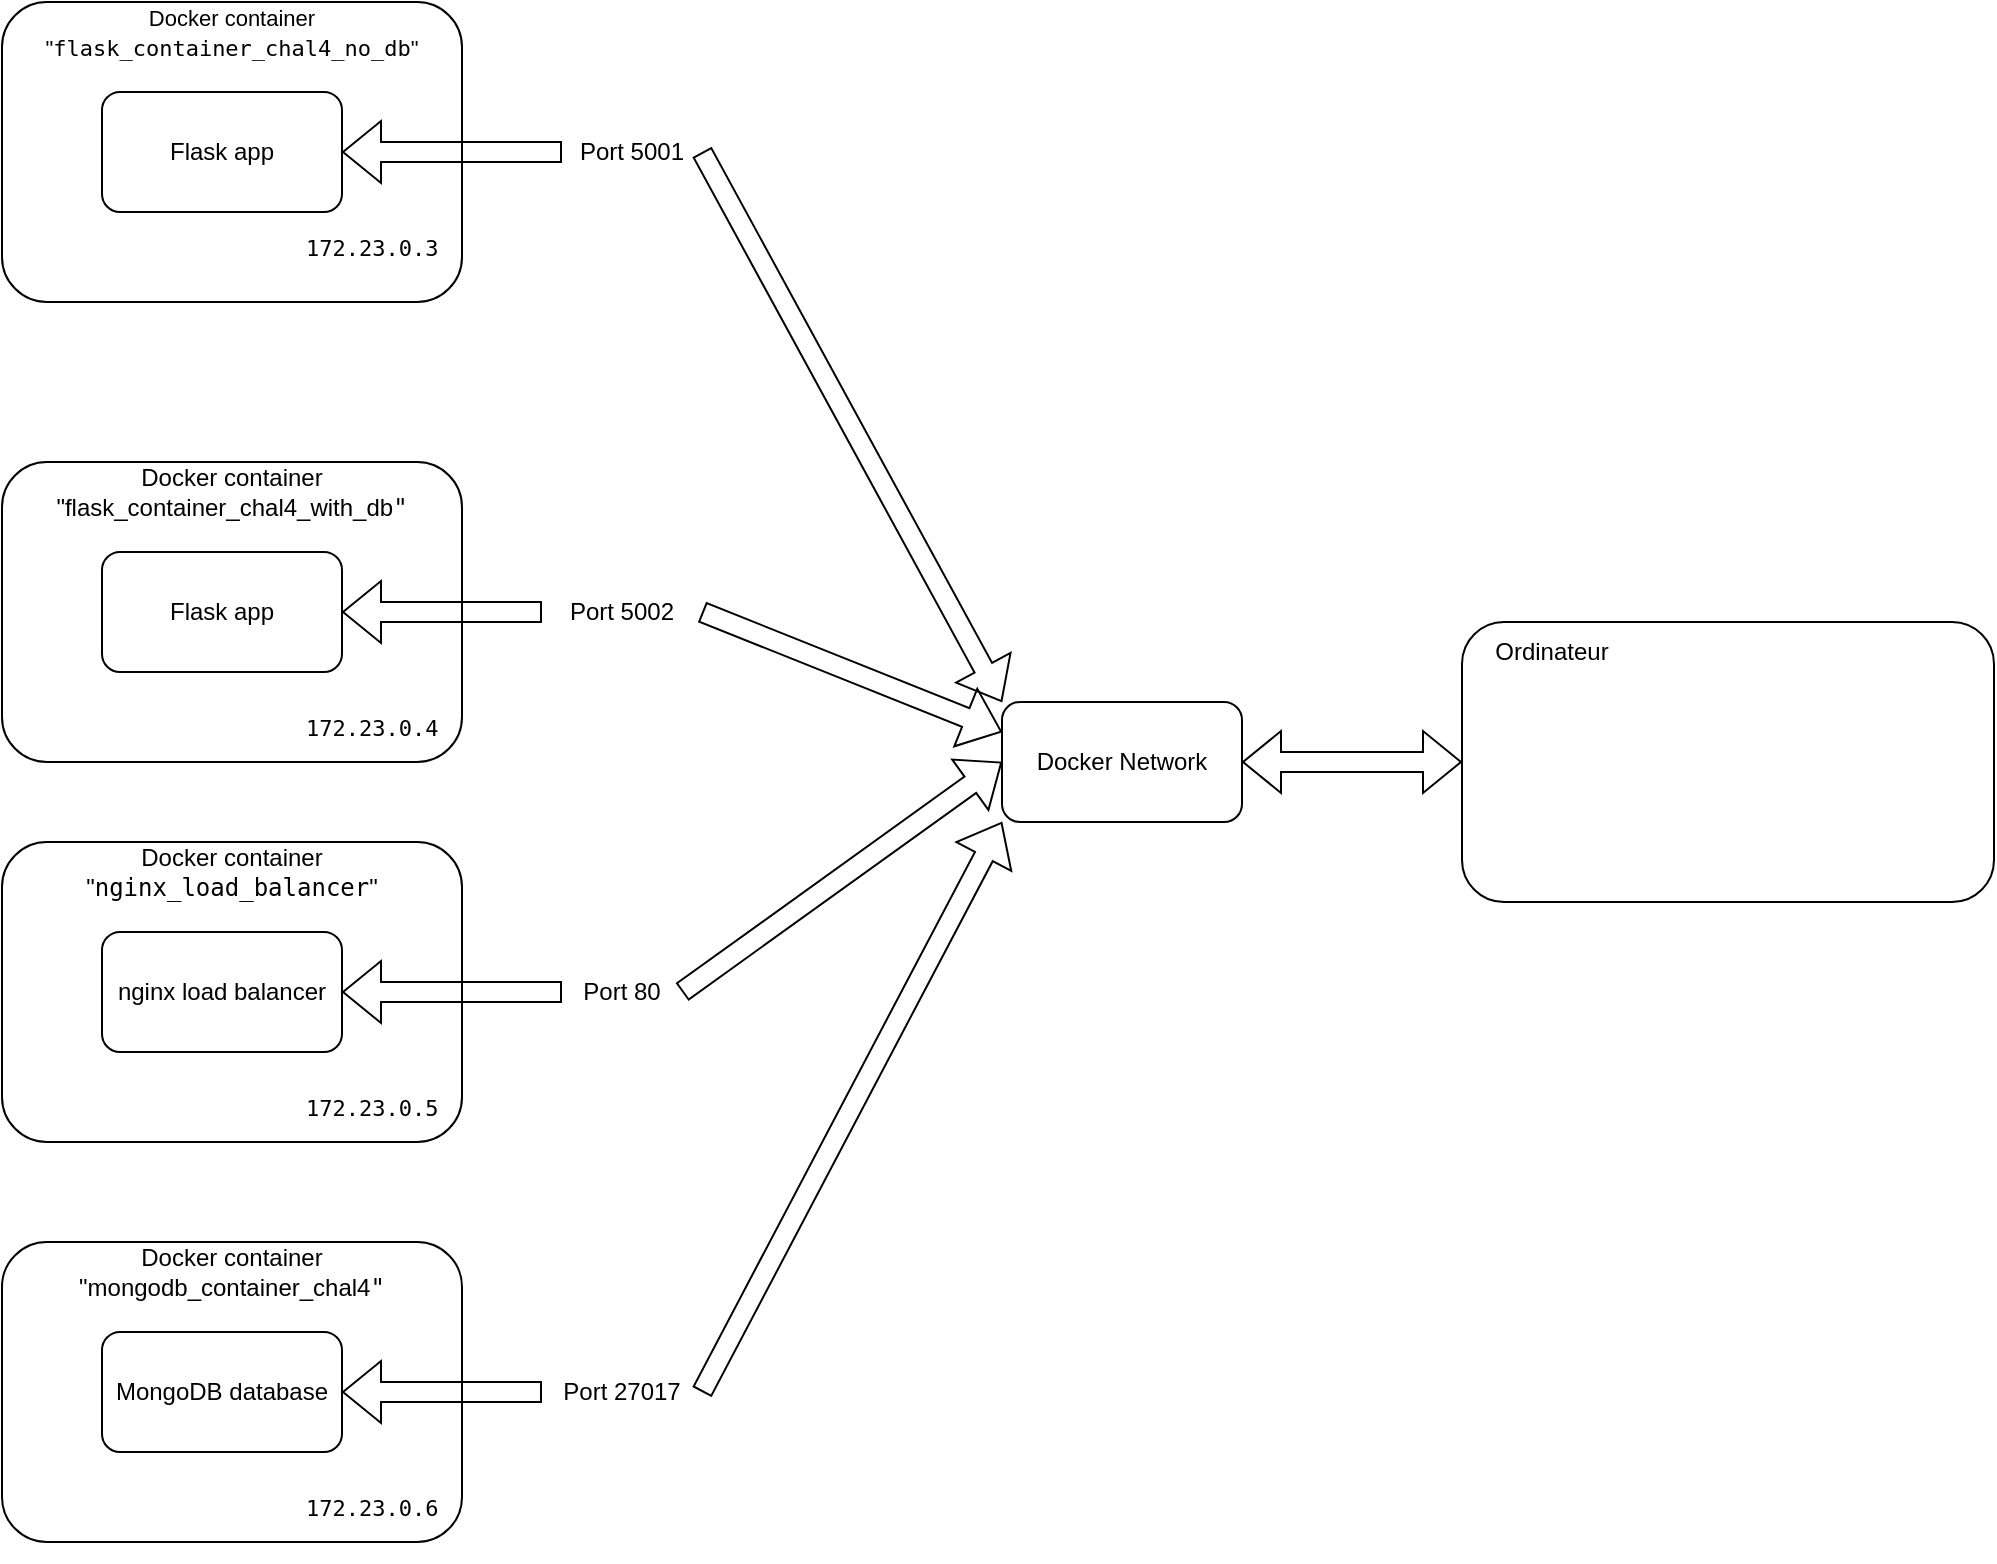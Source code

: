 <mxfile version="20.4.0" type="device"><diagram id="OvAZLeVrkBpRpsZLq1O3" name="Page-1"><mxGraphModel dx="1673" dy="929" grid="1" gridSize="10" guides="1" tooltips="1" connect="1" arrows="1" fold="1" page="1" pageScale="1" pageWidth="827" pageHeight="1169" math="0" shadow="0"><root><mxCell id="0"/><mxCell id="1" parent="0"/><mxCell id="QZb4LruDhkSxscPUbH-3-3" value="" style="rounded=1;whiteSpace=wrap;html=1;" parent="1" vertex="1"><mxGeometry x="50" y="130" width="230" height="150" as="geometry"/></mxCell><mxCell id="QZb4LruDhkSxscPUbH-3-2" value="&lt;font style=&quot;font-size: 11px;&quot;&gt;Docker container&lt;br&gt;&quot;&lt;span style=&quot;font-family: monospace;&quot;&gt;&lt;span style=&quot;background-color: rgb(255, 255, 255);&quot;&gt;flask_container_chal4_no_db&lt;/span&gt;&lt;/span&gt;&quot;&lt;/font&gt;" style="text;html=1;strokeColor=none;fillColor=none;align=center;verticalAlign=middle;whiteSpace=wrap;rounded=0;" parent="1" vertex="1"><mxGeometry x="110" y="130" width="110" height="30" as="geometry"/></mxCell><mxCell id="QZb4LruDhkSxscPUbH-3-4" value="Flask app" style="rounded=1;whiteSpace=wrap;html=1;" parent="1" vertex="1"><mxGeometry x="100" y="175" width="120" height="60" as="geometry"/></mxCell><mxCell id="QZb4LruDhkSxscPUbH-3-5" value="" style="rounded=1;whiteSpace=wrap;html=1;" parent="1" vertex="1"><mxGeometry x="780" y="440" width="266" height="140" as="geometry"/></mxCell><mxCell id="QZb4LruDhkSxscPUbH-3-6" value="Ordinateur" style="text;html=1;strokeColor=none;fillColor=none;align=center;verticalAlign=middle;whiteSpace=wrap;rounded=0;" parent="1" vertex="1"><mxGeometry x="790" y="440" width="70" height="30" as="geometry"/></mxCell><mxCell id="QZb4LruDhkSxscPUbH-3-7" value="" style="shape=flexArrow;endArrow=classic;startArrow=none;html=1;rounded=0;exitX=1;exitY=0.5;exitDx=0;exitDy=0;entryX=0;entryY=0;entryDx=0;entryDy=0;endSize=6;startSize=6;" parent="1" source="QZb4LruDhkSxscPUbH-3-8" target="QZb4LruDhkSxscPUbH-3-15" edge="1"><mxGeometry width="100" height="100" relative="1" as="geometry"><mxPoint x="350" y="220" as="sourcePoint"/><mxPoint x="540" y="280" as="targetPoint"/></mxGeometry></mxCell><mxCell id="QZb4LruDhkSxscPUbH-3-8" value="Port 5001" style="text;html=1;strokeColor=none;fillColor=none;align=center;verticalAlign=middle;whiteSpace=wrap;rounded=0;" parent="1" vertex="1"><mxGeometry x="330" y="190" width="70" height="30" as="geometry"/></mxCell><mxCell id="QZb4LruDhkSxscPUbH-3-9" value="" style="shape=flexArrow;endArrow=none;startArrow=classic;html=1;rounded=0;exitX=1;exitY=0.5;exitDx=0;exitDy=0;entryX=0;entryY=0.5;entryDx=0;entryDy=0;" parent="1" source="QZb4LruDhkSxscPUbH-3-4" target="QZb4LruDhkSxscPUbH-3-8" edge="1"><mxGeometry width="100" height="100" relative="1" as="geometry"><mxPoint x="220" y="255" as="sourcePoint"/><mxPoint x="404" y="255" as="targetPoint"/></mxGeometry></mxCell><mxCell id="QZb4LruDhkSxscPUbH-3-12" value="" style="rounded=1;whiteSpace=wrap;html=1;" parent="1" vertex="1"><mxGeometry x="50" y="360" width="230" height="150" as="geometry"/></mxCell><mxCell id="QZb4LruDhkSxscPUbH-3-13" value="Flask app" style="rounded=1;whiteSpace=wrap;html=1;" parent="1" vertex="1"><mxGeometry x="100" y="405" width="120" height="60" as="geometry"/></mxCell><mxCell id="QZb4LruDhkSxscPUbH-3-14" value="Docker container &quot;flask_container_chal4_with_db&lt;span style=&quot;font-family:monospace&quot;&gt;&lt;span style=&quot;background-color: rgb(255, 255, 255);&quot;&gt;&quot;&lt;/span&gt;&lt;br&gt;&lt;/span&gt;" style="text;html=1;strokeColor=none;fillColor=none;align=center;verticalAlign=middle;whiteSpace=wrap;rounded=0;" parent="1" vertex="1"><mxGeometry x="85" y="360" width="160" height="30" as="geometry"/></mxCell><mxCell id="QZb4LruDhkSxscPUbH-3-15" value="Docker Network" style="rounded=1;whiteSpace=wrap;html=1;" parent="1" vertex="1"><mxGeometry x="550" y="480" width="120" height="60" as="geometry"/></mxCell><mxCell id="QZb4LruDhkSxscPUbH-3-18" value="" style="shape=flexArrow;endArrow=classic;startArrow=none;html=1;rounded=0;exitX=1;exitY=0.5;exitDx=0;exitDy=0;entryX=0;entryY=0.25;entryDx=0;entryDy=0;" parent="1" source="QZb4LruDhkSxscPUbH-3-16" target="QZb4LruDhkSxscPUbH-3-15" edge="1"><mxGeometry width="100" height="100" relative="1" as="geometry"><mxPoint x="300" y="380" as="sourcePoint"/><mxPoint x="540" y="280" as="targetPoint"/></mxGeometry></mxCell><mxCell id="QZb4LruDhkSxscPUbH-3-16" value="Port 5002" style="text;html=1;strokeColor=none;fillColor=none;align=center;verticalAlign=middle;whiteSpace=wrap;rounded=0;" parent="1" vertex="1"><mxGeometry x="320" y="420" width="80" height="30" as="geometry"/></mxCell><mxCell id="QZb4LruDhkSxscPUbH-3-19" value="" style="shape=flexArrow;endArrow=none;startArrow=classic;html=1;rounded=0;exitX=1;exitY=0.5;exitDx=0;exitDy=0;entryX=0;entryY=0.5;entryDx=0;entryDy=0;" parent="1" source="QZb4LruDhkSxscPUbH-3-13" target="QZb4LruDhkSxscPUbH-3-16" edge="1"><mxGeometry width="100" height="100" relative="1" as="geometry"><mxPoint x="220" y="355" as="sourcePoint"/><mxPoint x="480" y="280" as="targetPoint"/></mxGeometry></mxCell><mxCell id="QZb4LruDhkSxscPUbH-3-20" value="" style="shape=flexArrow;endArrow=classic;startArrow=classic;html=1;rounded=0;entryX=0;entryY=0.5;entryDx=0;entryDy=0;exitX=1;exitY=0.5;exitDx=0;exitDy=0;" parent="1" source="QZb4LruDhkSxscPUbH-3-15" target="QZb4LruDhkSxscPUbH-3-5" edge="1"><mxGeometry width="100" height="100" relative="1" as="geometry"><mxPoint x="310" y="610" as="sourcePoint"/><mxPoint x="410" y="510" as="targetPoint"/></mxGeometry></mxCell><mxCell id="hLTfQiP5Dwc-c_Y_wU-C-1" value="" style="rounded=1;whiteSpace=wrap;html=1;" vertex="1" parent="1"><mxGeometry x="50" y="550" width="230" height="150" as="geometry"/></mxCell><mxCell id="hLTfQiP5Dwc-c_Y_wU-C-2" value="Docker container&lt;br&gt;&quot;&lt;span style=&quot;font-family:monospace&quot;&gt;&lt;span style=&quot;background-color: rgb(255, 255, 255);&quot;&gt;nginx_load_balancer&lt;/span&gt;&lt;/span&gt;&lt;span style=&quot;background-color: initial;&quot;&gt;&quot;&lt;/span&gt;" style="text;html=1;strokeColor=none;fillColor=none;align=center;verticalAlign=middle;whiteSpace=wrap;rounded=0;" vertex="1" parent="1"><mxGeometry x="110" y="550" width="110" height="30" as="geometry"/></mxCell><mxCell id="hLTfQiP5Dwc-c_Y_wU-C-3" value="nginx load balancer" style="rounded=1;whiteSpace=wrap;html=1;" vertex="1" parent="1"><mxGeometry x="100" y="595" width="120" height="60" as="geometry"/></mxCell><mxCell id="hLTfQiP5Dwc-c_Y_wU-C-4" value="" style="shape=flexArrow;endArrow=classic;startArrow=none;html=1;rounded=0;exitX=1;exitY=0.5;exitDx=0;exitDy=0;entryX=0;entryY=0.5;entryDx=0;entryDy=0;endSize=6;startSize=6;" edge="1" parent="1" source="hLTfQiP5Dwc-c_Y_wU-C-5" target="QZb4LruDhkSxscPUbH-3-15"><mxGeometry width="100" height="100" relative="1" as="geometry"><mxPoint x="350" y="710" as="sourcePoint"/><mxPoint x="540" y="770" as="targetPoint"/></mxGeometry></mxCell><mxCell id="hLTfQiP5Dwc-c_Y_wU-C-5" value="Port 80" style="text;html=1;strokeColor=none;fillColor=none;align=center;verticalAlign=middle;whiteSpace=wrap;rounded=0;" vertex="1" parent="1"><mxGeometry x="330" y="610" width="60" height="30" as="geometry"/></mxCell><mxCell id="hLTfQiP5Dwc-c_Y_wU-C-6" value="" style="shape=flexArrow;endArrow=none;startArrow=classic;html=1;rounded=0;exitX=1;exitY=0.5;exitDx=0;exitDy=0;entryX=0;entryY=0.5;entryDx=0;entryDy=0;" edge="1" parent="1" source="hLTfQiP5Dwc-c_Y_wU-C-3" target="hLTfQiP5Dwc-c_Y_wU-C-5"><mxGeometry width="100" height="100" relative="1" as="geometry"><mxPoint x="220" y="675" as="sourcePoint"/><mxPoint x="404" y="675" as="targetPoint"/></mxGeometry></mxCell><mxCell id="hLTfQiP5Dwc-c_Y_wU-C-7" value="" style="rounded=1;whiteSpace=wrap;html=1;" vertex="1" parent="1"><mxGeometry x="50" y="750" width="230" height="150" as="geometry"/></mxCell><mxCell id="hLTfQiP5Dwc-c_Y_wU-C-8" value="MongoDB database" style="rounded=1;whiteSpace=wrap;html=1;" vertex="1" parent="1"><mxGeometry x="100" y="795" width="120" height="60" as="geometry"/></mxCell><mxCell id="hLTfQiP5Dwc-c_Y_wU-C-9" value="Docker container &quot;mongodb_container_chal4&lt;span style=&quot;font-family:monospace&quot;&gt;&lt;span style=&quot;background-color: rgb(255, 255, 255);&quot;&gt;&quot;&lt;/span&gt;&lt;br&gt;&lt;/span&gt;" style="text;html=1;strokeColor=none;fillColor=none;align=center;verticalAlign=middle;whiteSpace=wrap;rounded=0;" vertex="1" parent="1"><mxGeometry x="85" y="750" width="160" height="30" as="geometry"/></mxCell><mxCell id="hLTfQiP5Dwc-c_Y_wU-C-10" value="" style="shape=flexArrow;endArrow=classic;startArrow=none;html=1;rounded=0;exitX=1;exitY=0.5;exitDx=0;exitDy=0;entryX=0;entryY=1;entryDx=0;entryDy=0;" edge="1" parent="1" source="hLTfQiP5Dwc-c_Y_wU-C-11" target="QZb4LruDhkSxscPUbH-3-15"><mxGeometry width="100" height="100" relative="1" as="geometry"><mxPoint x="300" y="870" as="sourcePoint"/><mxPoint x="540" y="770" as="targetPoint"/></mxGeometry></mxCell><mxCell id="hLTfQiP5Dwc-c_Y_wU-C-11" value="Port 27017" style="text;html=1;strokeColor=none;fillColor=none;align=center;verticalAlign=middle;whiteSpace=wrap;rounded=0;" vertex="1" parent="1"><mxGeometry x="320" y="810" width="80" height="30" as="geometry"/></mxCell><mxCell id="hLTfQiP5Dwc-c_Y_wU-C-12" value="" style="shape=flexArrow;endArrow=none;startArrow=classic;html=1;rounded=0;exitX=1;exitY=0.5;exitDx=0;exitDy=0;entryX=0;entryY=0.5;entryDx=0;entryDy=0;" edge="1" parent="1" source="hLTfQiP5Dwc-c_Y_wU-C-8" target="hLTfQiP5Dwc-c_Y_wU-C-11"><mxGeometry width="100" height="100" relative="1" as="geometry"><mxPoint x="220" y="745" as="sourcePoint"/><mxPoint x="480" y="670" as="targetPoint"/></mxGeometry></mxCell><mxCell id="hLTfQiP5Dwc-c_Y_wU-C-14" value="&lt;span style=&quot;font-family:monospace&quot;&gt;&lt;span style=&quot;color:#000000;background-color:#ffffff;&quot;&gt;172.23.0.3&lt;/span&gt;&lt;br&gt;&lt;/span&gt;" style="text;whiteSpace=wrap;html=1;fontSize=11;" vertex="1" parent="1"><mxGeometry x="200" y="240" width="100" height="40" as="geometry"/></mxCell><mxCell id="hLTfQiP5Dwc-c_Y_wU-C-15" value="&lt;span style=&quot;font-family:monospace&quot;&gt;&lt;span style=&quot;color:#000000;background-color:#ffffff;&quot;&gt;172.23.0.4&lt;/span&gt;&lt;br&gt;&lt;/span&gt;" style="text;whiteSpace=wrap;html=1;fontSize=11;" vertex="1" parent="1"><mxGeometry x="200" y="480" width="100" height="40" as="geometry"/></mxCell><mxCell id="hLTfQiP5Dwc-c_Y_wU-C-16" value="&lt;span style=&quot;font-family:monospace&quot;&gt;&lt;span style=&quot;color:#000000;background-color:#ffffff;&quot;&gt;172.23.0.5&lt;/span&gt;&lt;br&gt;&lt;/span&gt;" style="text;whiteSpace=wrap;html=1;fontSize=11;" vertex="1" parent="1"><mxGeometry x="200" y="670" width="100" height="40" as="geometry"/></mxCell><mxCell id="hLTfQiP5Dwc-c_Y_wU-C-17" value="&lt;span style=&quot;font-family:monospace&quot;&gt;&lt;span style=&quot;color:#000000;background-color:#ffffff;&quot;&gt;172.23.0.6&lt;/span&gt;&lt;br&gt;&lt;/span&gt;" style="text;whiteSpace=wrap;html=1;fontSize=11;" vertex="1" parent="1"><mxGeometry x="200" y="870" width="100" height="40" as="geometry"/></mxCell></root></mxGraphModel></diagram></mxfile>
